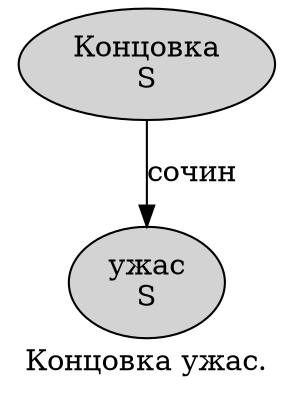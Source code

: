 digraph SENTENCE_4700 {
	graph [label="Концовка ужас."]
	node [style=filled]
		0 [label="Концовка
S" color="" fillcolor=lightgray penwidth=1 shape=ellipse]
		1 [label="ужас
S" color="" fillcolor=lightgray penwidth=1 shape=ellipse]
			0 -> 1 [label="сочин"]
}